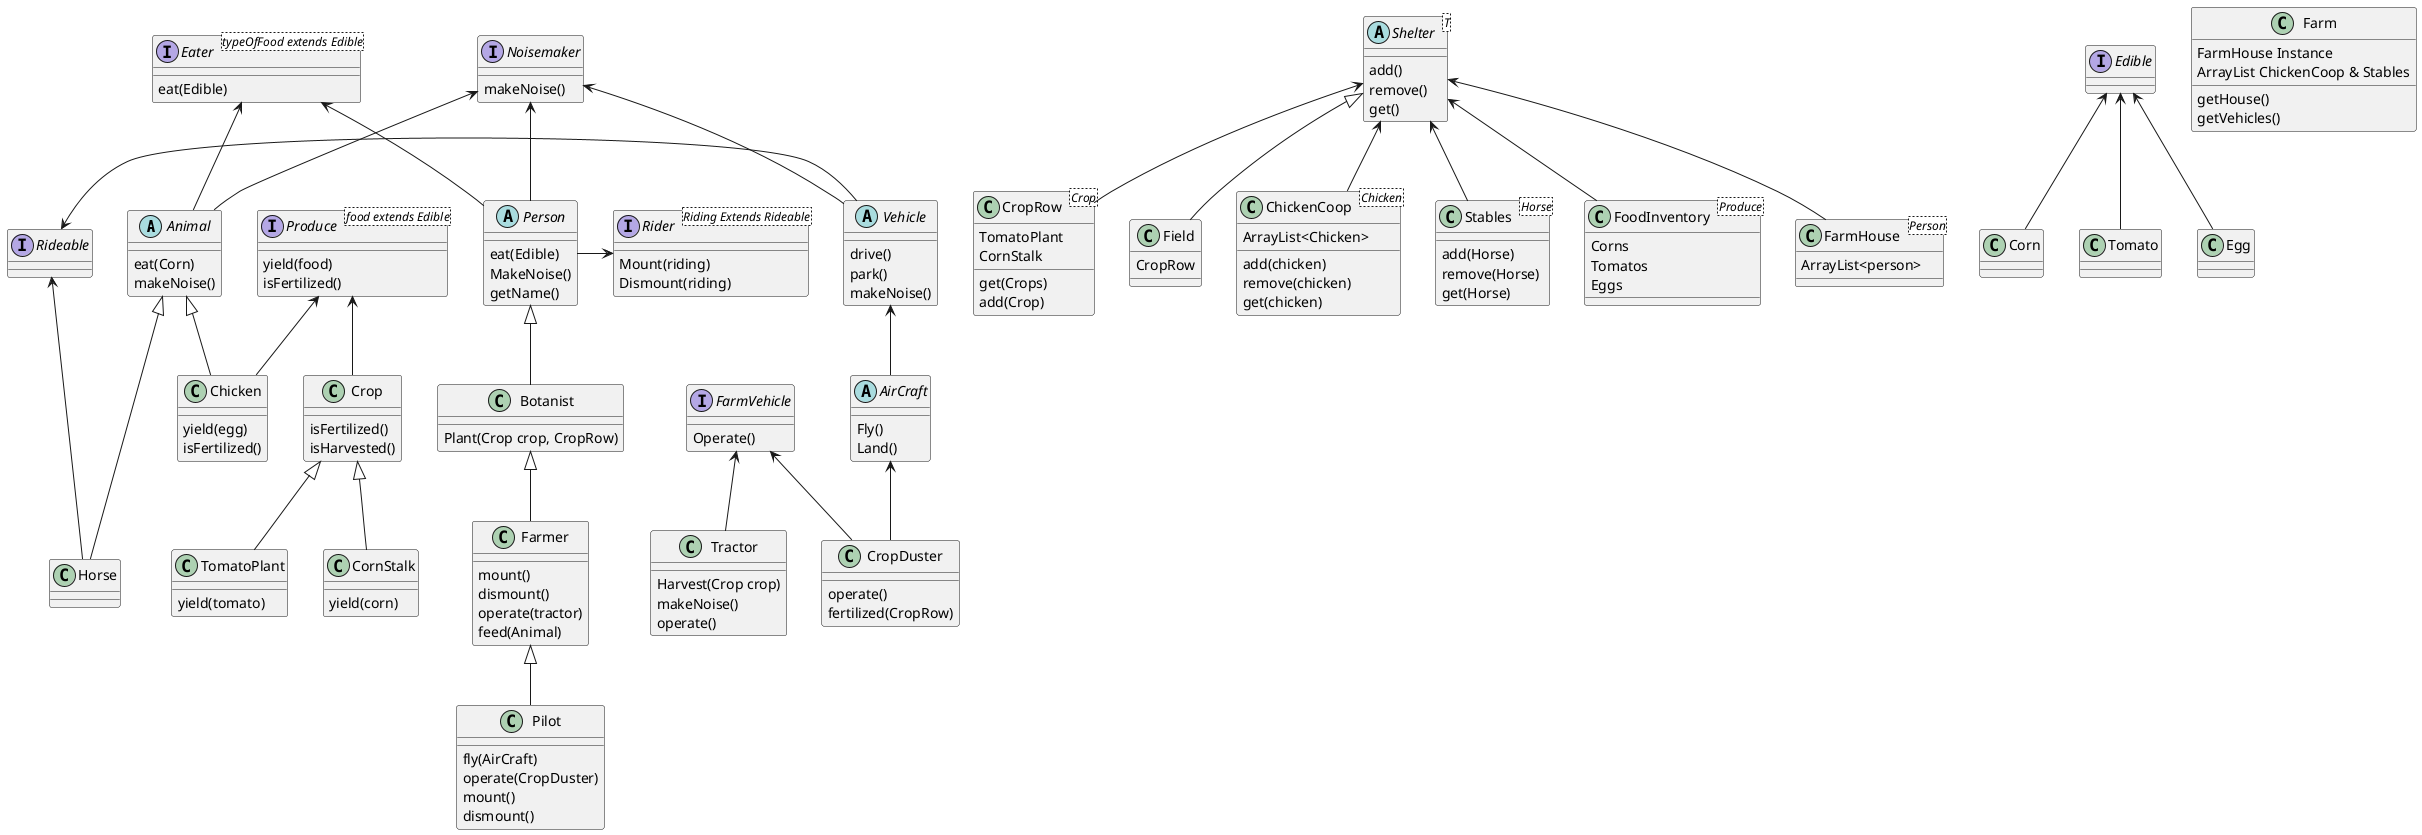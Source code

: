 @startuml
'https://plantuml.com/class-diagram

Abstract Class Animal{
eat(Corn)
makeNoise()
}

Abstract Class Shelter<T>{
add()
remove()
get()
}

interface Edible{

}
interface Noisemaker{
makeNoise()
}
interface Rideable
Class Botanist{
Plant(Crop crop, CropRow)
}
Abstract Class Person{
eat(Edible)
MakeNoise()
getName()
}
Class Farmer{
mount()
dismount()
operate(tractor)
feed(Animal)
}


Class CropRow<Crop>{
get(Crops)
add(Crop)
TomatoPlant
CornStalk
}
Class Crop{
isFertilized()
isHarvested()

}
Class TomatoPlant{
yield(tomato)

}
Class CornStalk{
yield(corn)

}
interface Produce<food extends Edible>{
yield(food)
isFertilized()
}

interface Rider<Riding Extends Rideable>{

Mount(riding)
Dismount(riding)
}

Class Field{
CropRow
}

Abstract Class Vehicle{
drive()
park()
makeNoise()
}
Abstract Class AirCraft{
Fly()
Land()
}

interface FarmVehicle{
Operate()
}

Class Farm{
FarmHouse Instance
ArrayList ChickenCoop & Stables
getHouse()
getVehicles()
}

Class ChickenCoop<Chicken>{
ArrayList<Chicken>
add(chicken)
remove(chicken)
get(chicken)
}

Class Stables<Horse>{
add(Horse)
remove(Horse)
get(Horse)
}
interface Eater<typeOfFood extends Edible>{
eat(Edible)
}
Class FoodInventory<Produce>{
Corns
Tomatos
Eggs
}
Class FarmHouse<Person>{
ArrayList<person>

}
Class Tractor{
Harvest(Crop crop)
makeNoise()
operate()
}

Class CropDuster{
operate()
fertilized(CropRow)
}

Class Chicken{
yield(egg)
isFertilized()
}
Class Pilot{
fly(AirCraft)
operate(CropDuster)
mount()
dismount()
}
Shelter <-- FarmHouse
Shelter <-- ChickenCoop
Shelter <-- FoodInventory
Shelter <-- Stables
Eater <-- Person
Person <|-- Botanist
Botanist <|-- Farmer
Animal <|--- Horse
Rideable <-- Horse
Animal <|-- Chicken
Produce <-- Chicken

Vehicle <-- AirCraft
AirCraft <-- CropDuster
FarmVehicle <-- CropDuster

Crop <|-- TomatoPlant
Crop <|-- CornStalk
Produce <-- Crop
Edible <-- Corn
Edible <-- Tomato
Edible <-- Egg
Noisemaker <-- Animal
Noisemaker <-- Person
Farmer <|-- Pilot
Shelter <|-- Field

Noisemaker <-- Vehicle
Rideable <- Vehicle
FarmVehicle <-- Tractor
Eater <-- Animal
Person -> Rider
Shelter <-- CropRow
@enduml